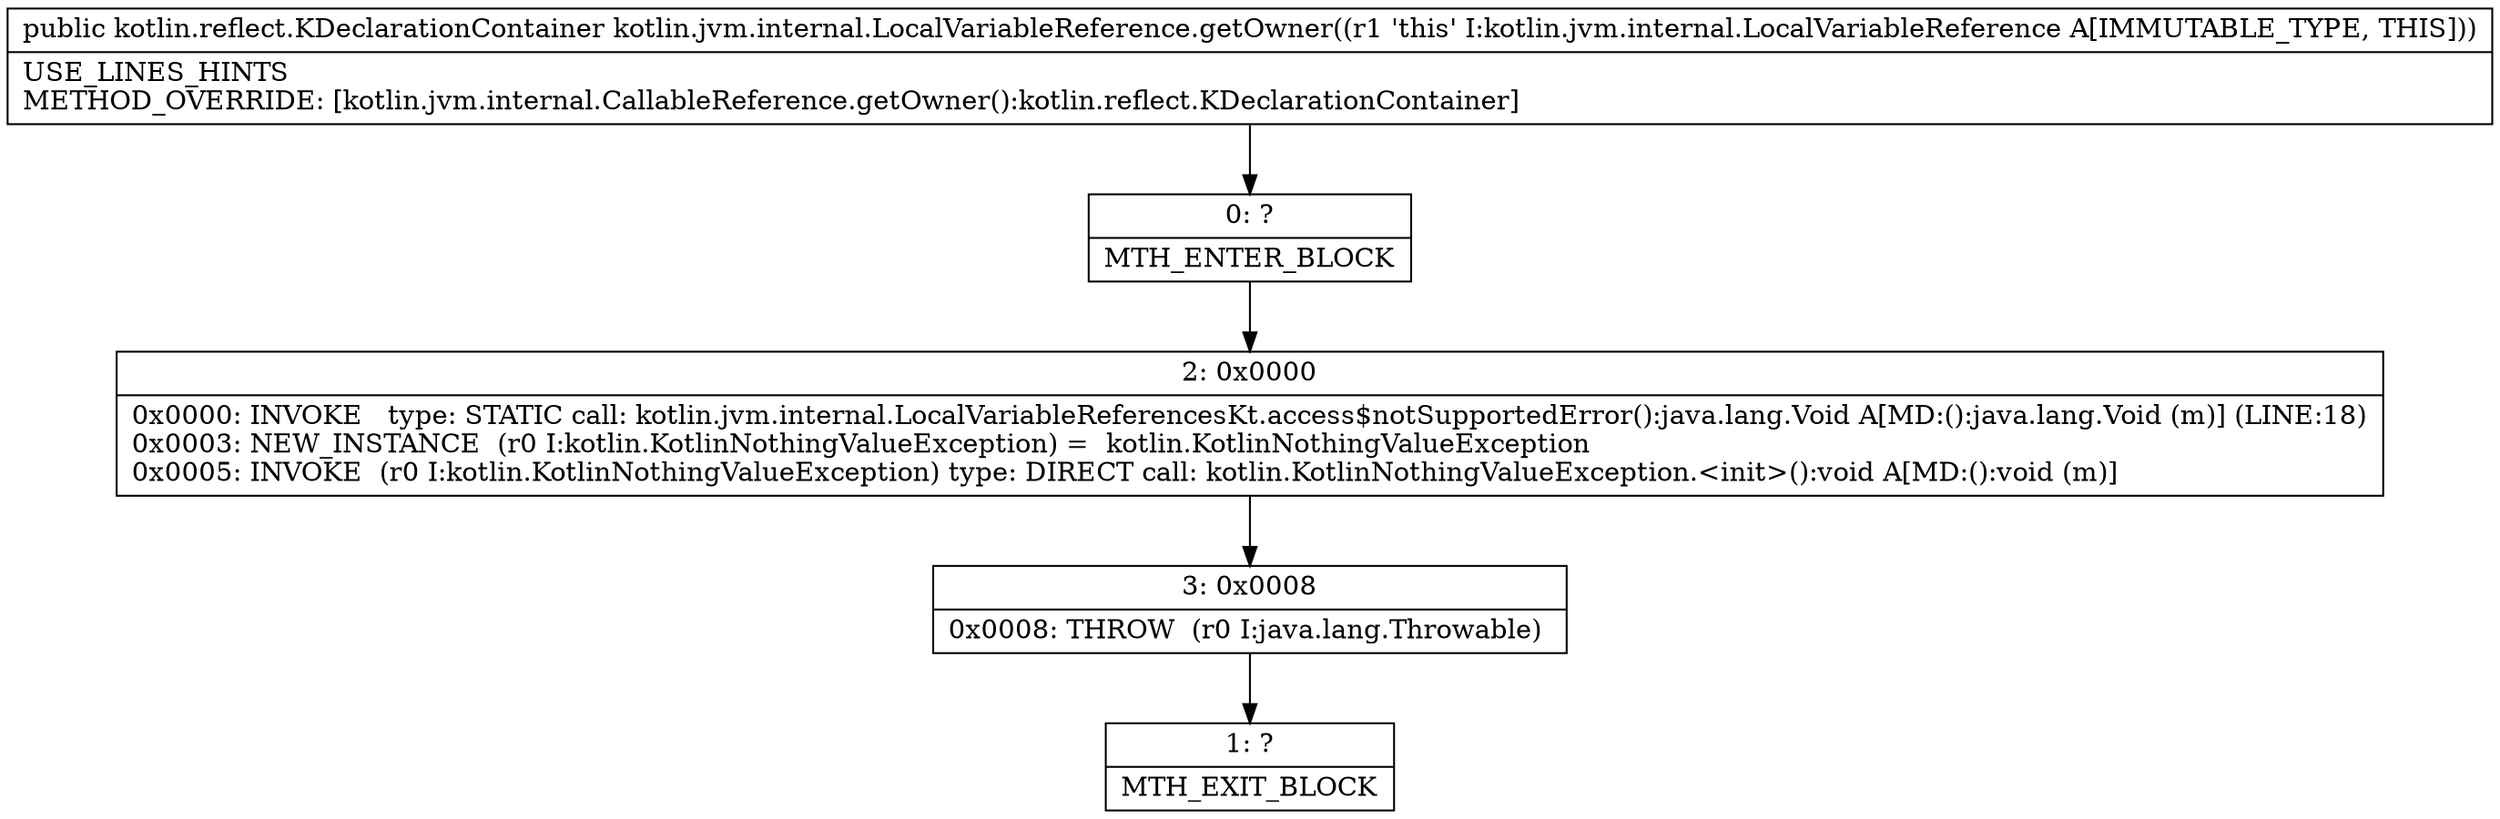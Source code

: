 digraph "CFG forkotlin.jvm.internal.LocalVariableReference.getOwner()Lkotlin\/reflect\/KDeclarationContainer;" {
Node_0 [shape=record,label="{0\:\ ?|MTH_ENTER_BLOCK\l}"];
Node_2 [shape=record,label="{2\:\ 0x0000|0x0000: INVOKE   type: STATIC call: kotlin.jvm.internal.LocalVariableReferencesKt.access$notSupportedError():java.lang.Void A[MD:():java.lang.Void (m)] (LINE:18)\l0x0003: NEW_INSTANCE  (r0 I:kotlin.KotlinNothingValueException) =  kotlin.KotlinNothingValueException \l0x0005: INVOKE  (r0 I:kotlin.KotlinNothingValueException) type: DIRECT call: kotlin.KotlinNothingValueException.\<init\>():void A[MD:():void (m)]\l}"];
Node_3 [shape=record,label="{3\:\ 0x0008|0x0008: THROW  (r0 I:java.lang.Throwable) \l}"];
Node_1 [shape=record,label="{1\:\ ?|MTH_EXIT_BLOCK\l}"];
MethodNode[shape=record,label="{public kotlin.reflect.KDeclarationContainer kotlin.jvm.internal.LocalVariableReference.getOwner((r1 'this' I:kotlin.jvm.internal.LocalVariableReference A[IMMUTABLE_TYPE, THIS]))  | USE_LINES_HINTS\lMETHOD_OVERRIDE: [kotlin.jvm.internal.CallableReference.getOwner():kotlin.reflect.KDeclarationContainer]\l}"];
MethodNode -> Node_0;Node_0 -> Node_2;
Node_2 -> Node_3;
Node_3 -> Node_1;
}

